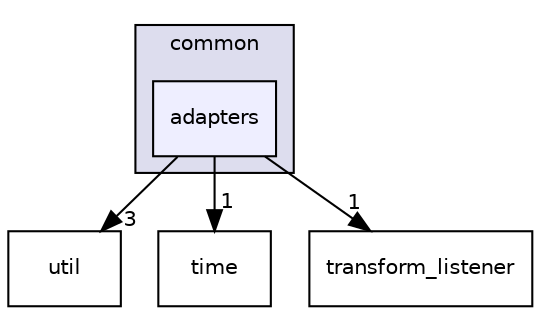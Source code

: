 digraph "modules/common/adapters" {
  compound=true
  node [ fontsize="10", fontname="Helvetica"];
  edge [ labelfontsize="10", labelfontname="Helvetica"];
  subgraph clusterdir_9a5e51f49964887903df6eed98080585 {
    graph [ bgcolor="#ddddee", pencolor="black", label="common" fontname="Helvetica", fontsize="10", URL="dir_9a5e51f49964887903df6eed98080585.html"]
  dir_77c020f11619b19ad2c612a8651ceb5b [shape=box, label="adapters", style="filled", fillcolor="#eeeeff", pencolor="black", URL="dir_77c020f11619b19ad2c612a8651ceb5b.html"];
  }
  dir_2e920975b2aaecb98d90167cfd21fde8 [shape=box label="util" URL="dir_2e920975b2aaecb98d90167cfd21fde8.html"];
  dir_18dfe854a008e1bd2a0812b8bc9a59f4 [shape=box label="time" URL="dir_18dfe854a008e1bd2a0812b8bc9a59f4.html"];
  dir_12714864ee34bf826b1e0f480897e940 [shape=box label="transform_listener" URL="dir_12714864ee34bf826b1e0f480897e940.html"];
  dir_77c020f11619b19ad2c612a8651ceb5b->dir_2e920975b2aaecb98d90167cfd21fde8 [headlabel="3", labeldistance=1.5 headhref="dir_000051_000067.html"];
  dir_77c020f11619b19ad2c612a8651ceb5b->dir_18dfe854a008e1bd2a0812b8bc9a59f4 [headlabel="1", labeldistance=1.5 headhref="dir_000051_000065.html"];
  dir_77c020f11619b19ad2c612a8651ceb5b->dir_12714864ee34bf826b1e0f480897e940 [headlabel="1", labeldistance=1.5 headhref="dir_000051_000066.html"];
}
